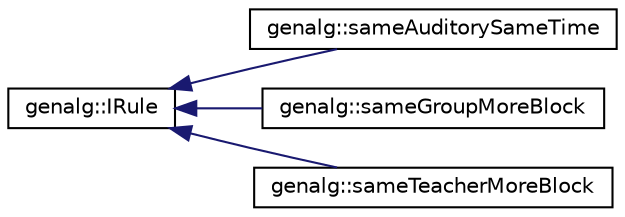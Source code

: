 digraph "Graphical Class Hierarchy"
{
 // LATEX_PDF_SIZE
  edge [fontname="Helvetica",fontsize="10",labelfontname="Helvetica",labelfontsize="10"];
  node [fontname="Helvetica",fontsize="10",shape=record];
  rankdir="LR";
  Node0 [label="genalg::IRule",height=0.2,width=0.4,color="black", fillcolor="white", style="filled",URL="$classgenalg_1_1IRule.html",tooltip="Rule interface."];
  Node0 -> Node1 [dir="back",color="midnightblue",fontsize="10",style="solid",fontname="Helvetica"];
  Node1 [label="genalg::sameAuditorySameTime",height=0.2,width=0.4,color="black", fillcolor="white", style="filled",URL="$classgenalg_1_1sameAuditorySameTime.html",tooltip="One audience rule."];
  Node0 -> Node2 [dir="back",color="midnightblue",fontsize="10",style="solid",fontname="Helvetica"];
  Node2 [label="genalg::sameGroupMoreBlock",height=0.2,width=0.4,color="black", fillcolor="white", style="filled",URL="$classgenalg_1_1sameGroupMoreBlock.html",tooltip="One group rule."];
  Node0 -> Node3 [dir="back",color="midnightblue",fontsize="10",style="solid",fontname="Helvetica"];
  Node3 [label="genalg::sameTeacherMoreBlock",height=0.2,width=0.4,color="black", fillcolor="white", style="filled",URL="$classgenalg_1_1sameTeacherMoreBlock.html",tooltip="One teacher rule."];
}
